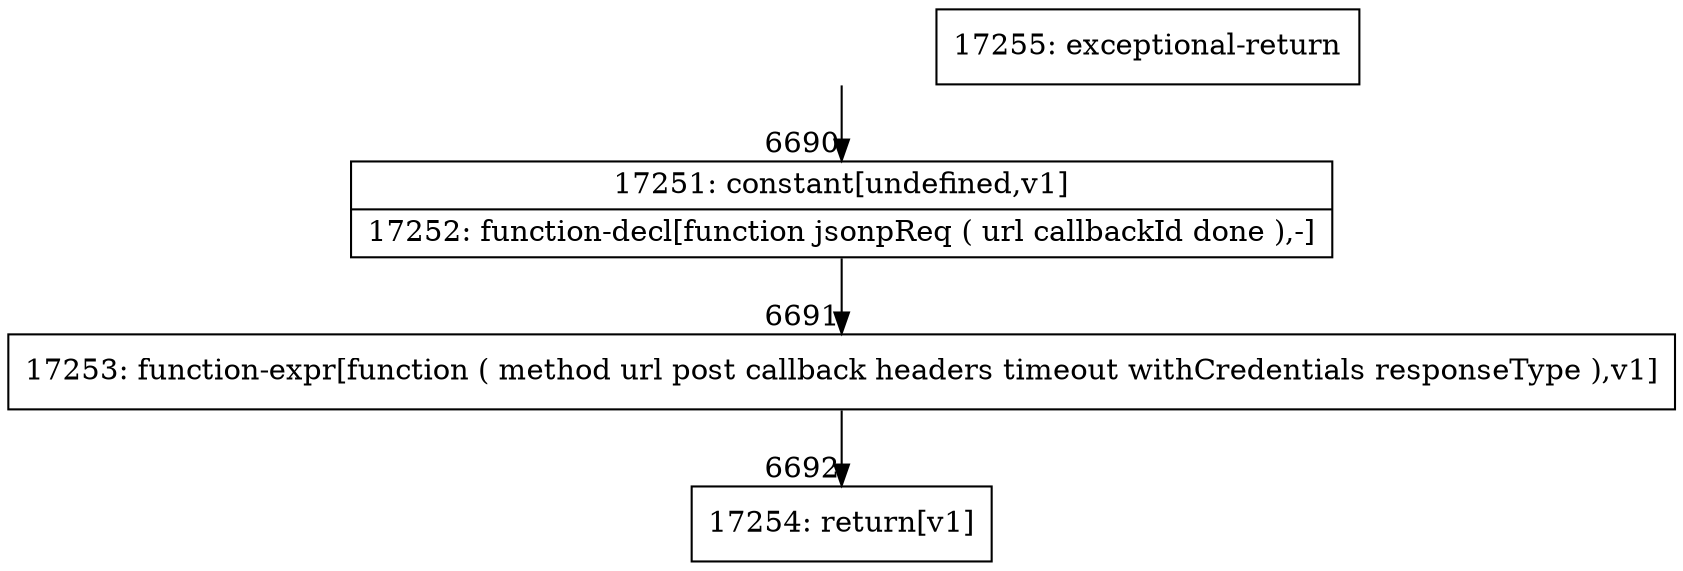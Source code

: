 digraph {
rankdir="TD"
BB_entry489[shape=none,label=""];
BB_entry489 -> BB6690 [tailport=s, headport=n, headlabel="    6690"]
BB6690 [shape=record label="{17251: constant[undefined,v1]|17252: function-decl[function jsonpReq ( url callbackId done ),-]}" ] 
BB6690 -> BB6691 [tailport=s, headport=n, headlabel="      6691"]
BB6691 [shape=record label="{17253: function-expr[function ( method url post callback headers timeout withCredentials responseType ),v1]}" ] 
BB6691 -> BB6692 [tailport=s, headport=n, headlabel="      6692"]
BB6692 [shape=record label="{17254: return[v1]}" ] 
BB6693 [shape=record label="{17255: exceptional-return}" ] 
//#$~ 10576
}
